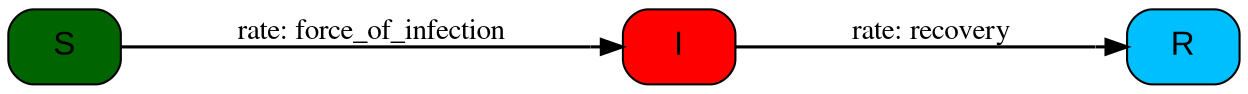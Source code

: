 digraph {
          charset="utf-8"
        	rankdir=LR;
        
        	node[fontsize=16, fontname=Arial, shape=box, style="filled,rounded"];
        	edge[minlen=1.5, fontname=Times, penwidth=1.5, tailtooltip="", headtooltip=""];

        	"S" [shape="Mrecord", label="S", tooltip="S (Susceptible):
	suceptible of becoming infected", fillcolor="darkgreen", style="filled,rounded"] ;
	"I" [shape="Mrecord", label="I", tooltip="I (Infectious):
	infected and able to transmit the disease", fillcolor="red", style="filled,rounded"] ;
	"R" [shape="Mrecord", label="R", tooltip="R (Resistant):
	healthy again and resistant to infection", fillcolor="deepskyblue", style="filled,rounded"] ;
	"I" -> "R" [label="rate: recovery", labeltooltip="recovery [parameter]:
	recovery rate (/day)                                                    
	0.1", arrowtail="none", arrowhead="normalnone", dir=both, tooltip="", minlen=3, style="solid"];
	"S" -> "I" [label="rate: force_of_infection", labeltooltip="force_of_infection [parameter]:
	infection function assuming frequency dependence                        
	transmission_I * total_I / total_herd", arrowtail="none", arrowhead="normalnone", dir=both, tooltip="", minlen=3, style="solid"];
}